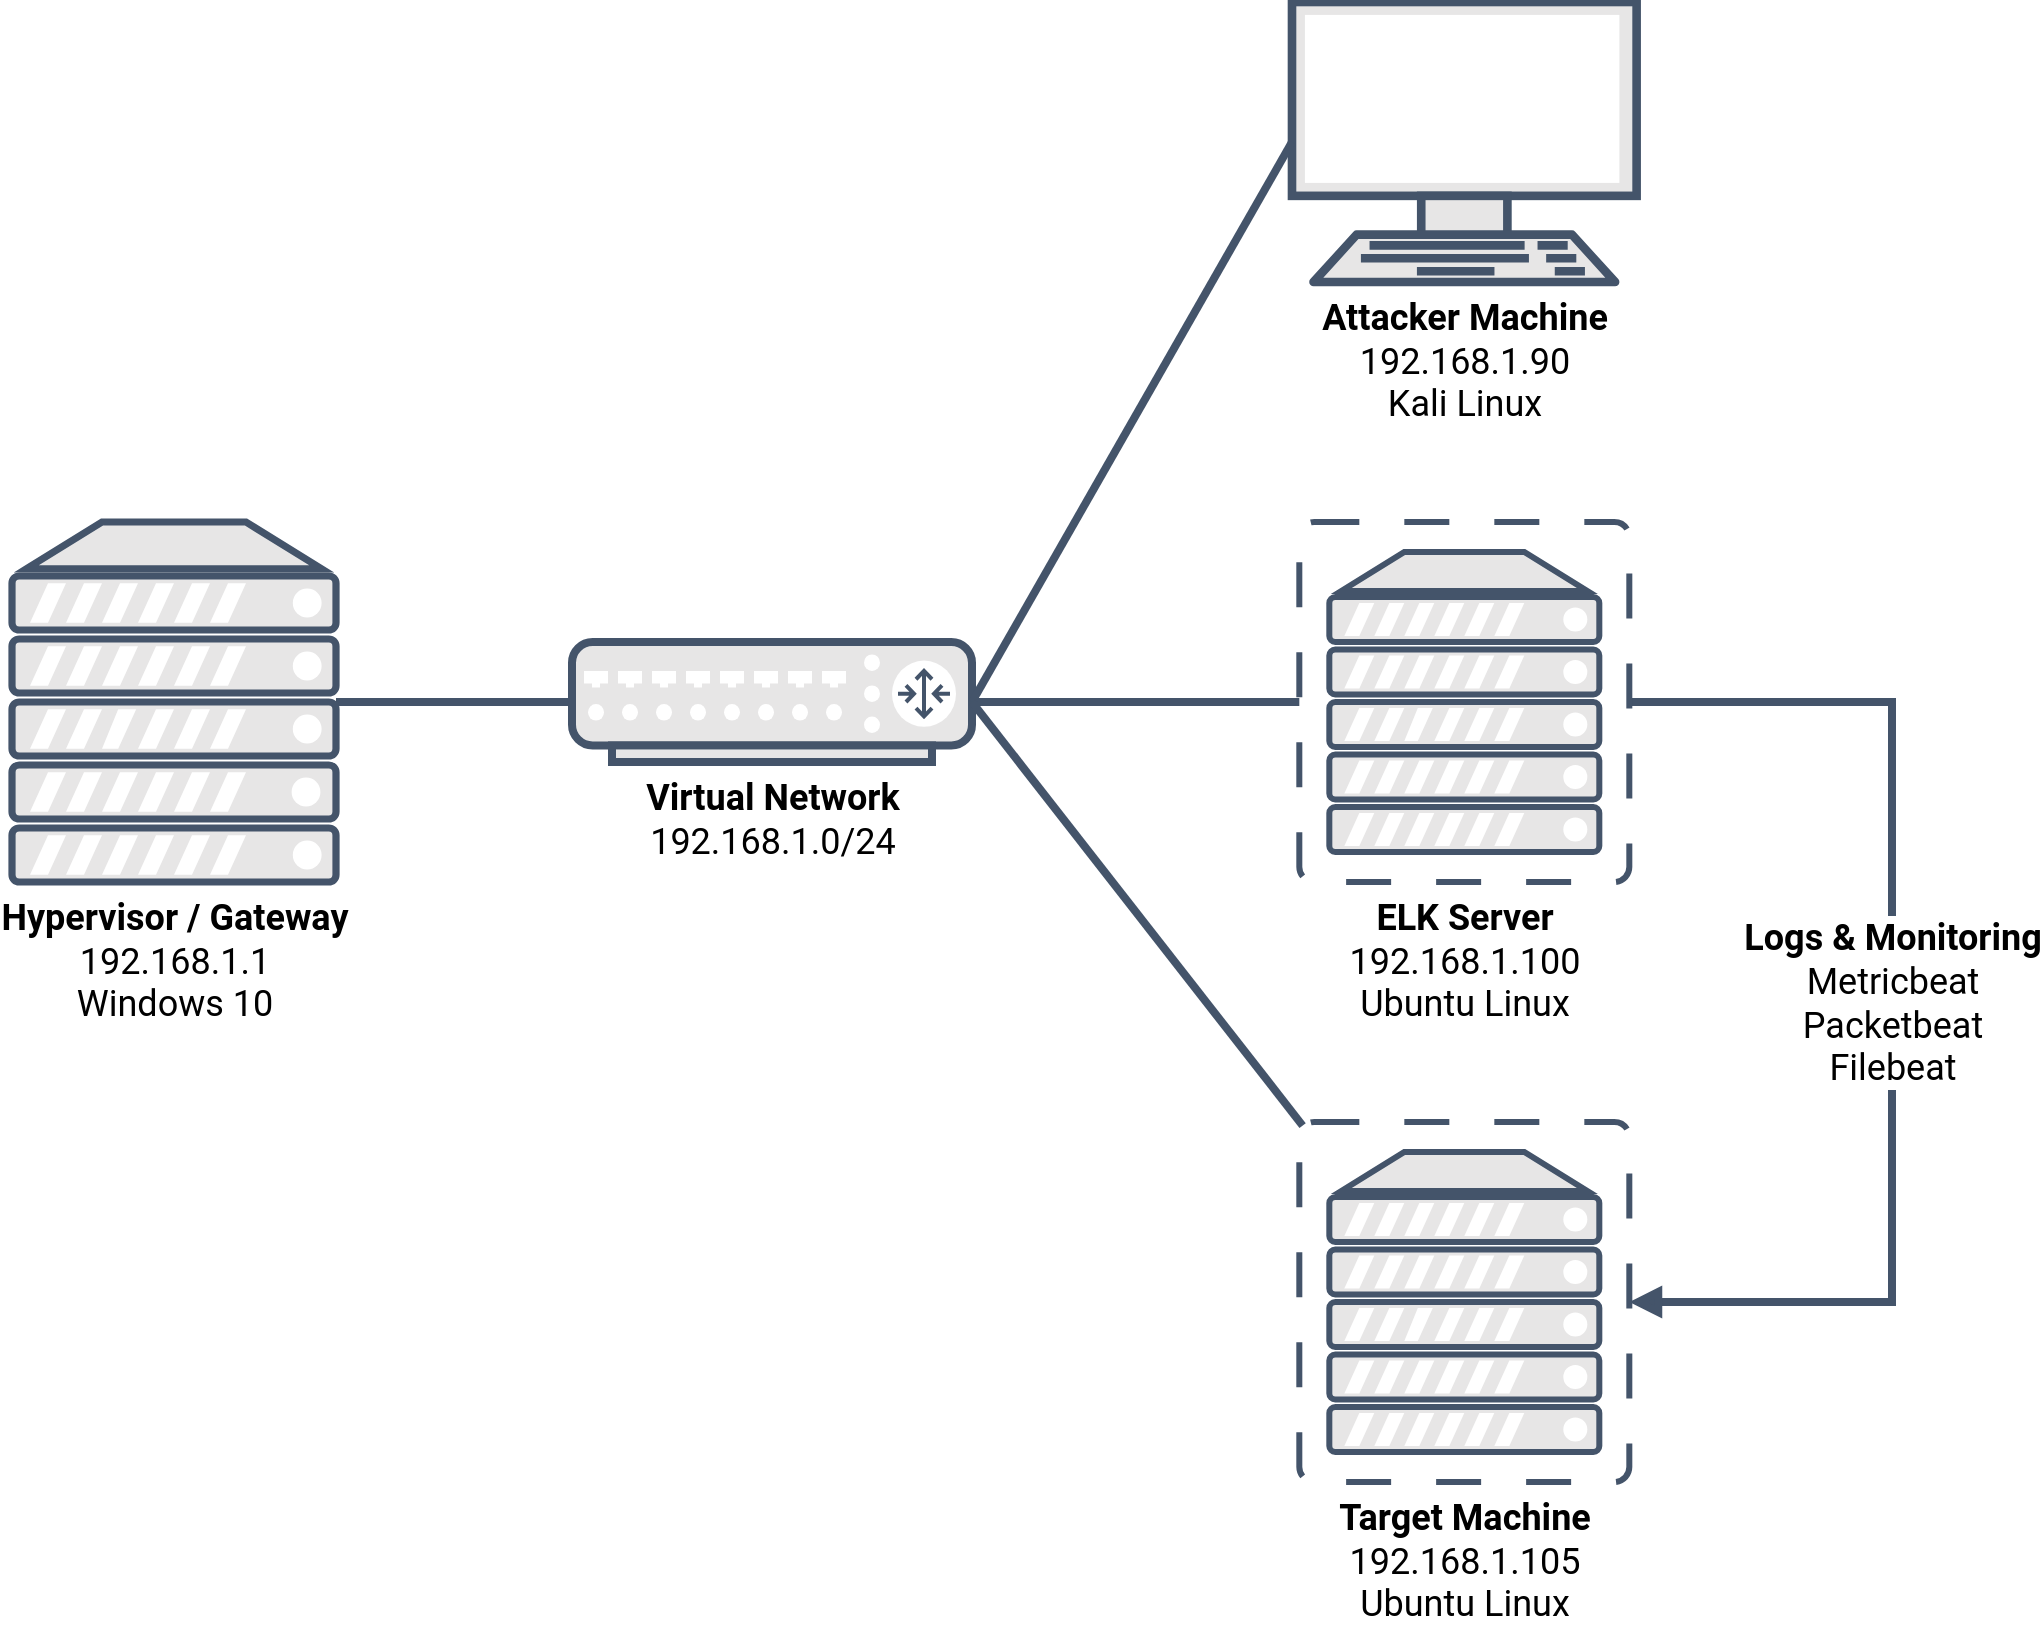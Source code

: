 <mxfile version="14.4.3" type="device"><diagram id="y995BgKpCJaMMIQiAUc2" name="Page-1"><mxGraphModel dx="2037" dy="1230" grid="1" gridSize="10" guides="1" tooltips="1" connect="1" arrows="1" fold="1" page="1" pageScale="1" pageWidth="1600" pageHeight="900" math="0" shadow="0"><root><mxCell id="0"/><mxCell id="1" parent="0"/><mxCell id="JKxRMI0ApP_qmA6OeCa6-8" style="edgeStyle=orthogonalEdgeStyle;rounded=0;orthogonalLoop=1;jettySize=auto;html=1;entryX=0;entryY=0.5;entryDx=0;entryDy=0;entryPerimeter=0;fontFamily=Roboto;fontSize=18;fontColor=#000000;endArrow=none;endFill=0;strokeColor=#44546A;strokeWidth=4;" edge="1" parent="1" source="JKxRMI0ApP_qmA6OeCa6-5" target="JKxRMI0ApP_qmA6OeCa6-7"><mxGeometry relative="1" as="geometry"/></mxCell><mxCell id="JKxRMI0ApP_qmA6OeCa6-5" value="&lt;b&gt;Hypervisor / Gateway&lt;br style=&quot;font-size: 18px&quot;&gt;&lt;/b&gt;192.168.1.1&lt;br style=&quot;font-size: 18px&quot;&gt;Windows 10" style="verticalAlign=top;verticalLabelPosition=bottom;labelPosition=center;align=center;html=1;outlineConnect=0;gradientColor=none;gradientDirection=north;strokeWidth=2;shape=mxgraph.networks.server;fillColor=#E7E6E6;strokeColor=#44546A;fontFamily=Roboto;fontSize=18;" vertex="1" parent="1"><mxGeometry x="40" y="320" width="162" height="180" as="geometry"/></mxCell><mxCell id="JKxRMI0ApP_qmA6OeCa6-7" value="&lt;b&gt;Virtual Network&lt;/b&gt;&lt;br&gt;192.168.1.0/24" style="verticalAlign=top;verticalLabelPosition=bottom;labelPosition=center;align=center;html=1;outlineConnect=0;gradientDirection=north;strokeWidth=2;shape=mxgraph.networks.router;strokeColor=#44546A;fillColor=#E7E6E6;fontFamily=Roboto;fontSize=18;" vertex="1" parent="1"><mxGeometry x="320" y="380" width="200" height="60" as="geometry"/></mxCell><mxCell id="JKxRMI0ApP_qmA6OeCa6-9" value="&lt;b&gt;Attacker Machine&lt;br style=&quot;font-size: 18px&quot;&gt;&lt;/b&gt;192.168.1.90&lt;br style=&quot;font-size: 18px&quot;&gt;Kali Linux" style="verticalAlign=top;verticalLabelPosition=bottom;labelPosition=center;align=center;html=1;outlineConnect=0;gradientColor=none;gradientDirection=north;strokeWidth=2;shape=mxgraph.networks.terminal;strokeColor=#44546A;fillColor=#E7E6E6;fontFamily=Roboto;fontSize=18;" vertex="1" parent="1"><mxGeometry x="680" y="60" width="172.31" height="140" as="geometry"/></mxCell><mxCell id="JKxRMI0ApP_qmA6OeCa6-18" value="&lt;b&gt;Logs &amp;amp; Monitoring&lt;/b&gt;&lt;br&gt;Metricbeat&lt;br&gt;Packetbeat&lt;br&gt;Filebeat" style="edgeStyle=orthogonalEdgeStyle;rounded=0;orthogonalLoop=1;jettySize=auto;html=1;exitX=1;exitY=0.5;exitDx=0;exitDy=0;exitPerimeter=0;entryX=1;entryY=0.5;entryDx=0;entryDy=0;entryPerimeter=0;endArrow=block;endFill=1;strokeColor=#44546A;strokeWidth=4;fontFamily=Roboto;fontSize=18;fontColor=#000000;labelBackgroundColor=#ffffff;" edge="1" parent="1" source="JKxRMI0ApP_qmA6OeCa6-12" target="JKxRMI0ApP_qmA6OeCa6-13"><mxGeometry relative="1" as="geometry"><Array as="points"><mxPoint x="980" y="410"/><mxPoint x="980" y="710"/></Array></mxGeometry></mxCell><mxCell id="JKxRMI0ApP_qmA6OeCa6-12" value="&lt;b&gt;ELK Server&lt;br&gt;&lt;/b&gt;192.168.1.100&lt;br&gt;Ubuntu Linux" style="verticalAlign=top;verticalLabelPosition=bottom;labelPosition=center;align=center;html=1;outlineConnect=0;gradientColor=none;gradientDirection=north;strokeWidth=2;shape=mxgraph.networks.virtual_server;aspect=fixed;fontFamily=Roboto;fontSize=18;strokeColor=#44546A;fillColor=#E7E6E6;" vertex="1" parent="1"><mxGeometry x="683.66" y="320" width="165" height="180" as="geometry"/></mxCell><mxCell id="JKxRMI0ApP_qmA6OeCa6-13" value="&lt;b&gt;Target Machine&lt;br&gt;&lt;/b&gt;192.168.1.105&lt;br&gt;Ubuntu Linux" style="verticalAlign=top;verticalLabelPosition=bottom;labelPosition=center;align=center;html=1;outlineConnect=0;gradientColor=none;gradientDirection=north;strokeWidth=2;shape=mxgraph.networks.virtual_server;aspect=fixed;fontFamily=Roboto;fontSize=18;strokeColor=#44546A;fillColor=#E7E6E6;" vertex="1" parent="1"><mxGeometry x="683.66" y="620" width="165" height="180" as="geometry"/></mxCell><mxCell id="JKxRMI0ApP_qmA6OeCa6-15" value="" style="endArrow=none;html=1;strokeColor=#44546A;strokeWidth=4;fontFamily=Roboto;fontSize=18;fontColor=#000000;exitX=1;exitY=0.5;exitDx=0;exitDy=0;exitPerimeter=0;entryX=0;entryY=0.5;entryDx=0;entryDy=0;entryPerimeter=0;" edge="1" parent="1" source="JKxRMI0ApP_qmA6OeCa6-7" target="JKxRMI0ApP_qmA6OeCa6-9"><mxGeometry width="50" height="50" relative="1" as="geometry"><mxPoint x="740" y="570" as="sourcePoint"/><mxPoint x="790" y="520" as="targetPoint"/></mxGeometry></mxCell><mxCell id="JKxRMI0ApP_qmA6OeCa6-16" value="" style="endArrow=none;html=1;strokeColor=#44546A;strokeWidth=4;fontFamily=Roboto;fontSize=18;fontColor=#000000;exitX=1;exitY=0.5;exitDx=0;exitDy=0;exitPerimeter=0;entryX=0;entryY=0.5;entryDx=0;entryDy=0;entryPerimeter=0;" edge="1" parent="1" source="JKxRMI0ApP_qmA6OeCa6-7" target="JKxRMI0ApP_qmA6OeCa6-12"><mxGeometry width="50" height="50" relative="1" as="geometry"><mxPoint x="740" y="570" as="sourcePoint"/><mxPoint x="790" y="520" as="targetPoint"/></mxGeometry></mxCell><mxCell id="JKxRMI0ApP_qmA6OeCa6-17" value="" style="endArrow=none;html=1;strokeColor=#44546A;strokeWidth=4;fontFamily=Roboto;fontSize=18;fontColor=#000000;exitX=1;exitY=0.5;exitDx=0;exitDy=0;exitPerimeter=0;entryX=0.01;entryY=0.01;entryDx=0;entryDy=0;entryPerimeter=0;" edge="1" parent="1" source="JKxRMI0ApP_qmA6OeCa6-7" target="JKxRMI0ApP_qmA6OeCa6-13"><mxGeometry width="50" height="50" relative="1" as="geometry"><mxPoint x="740" y="570" as="sourcePoint"/><mxPoint x="790" y="520" as="targetPoint"/></mxGeometry></mxCell></root></mxGraphModel></diagram></mxfile>